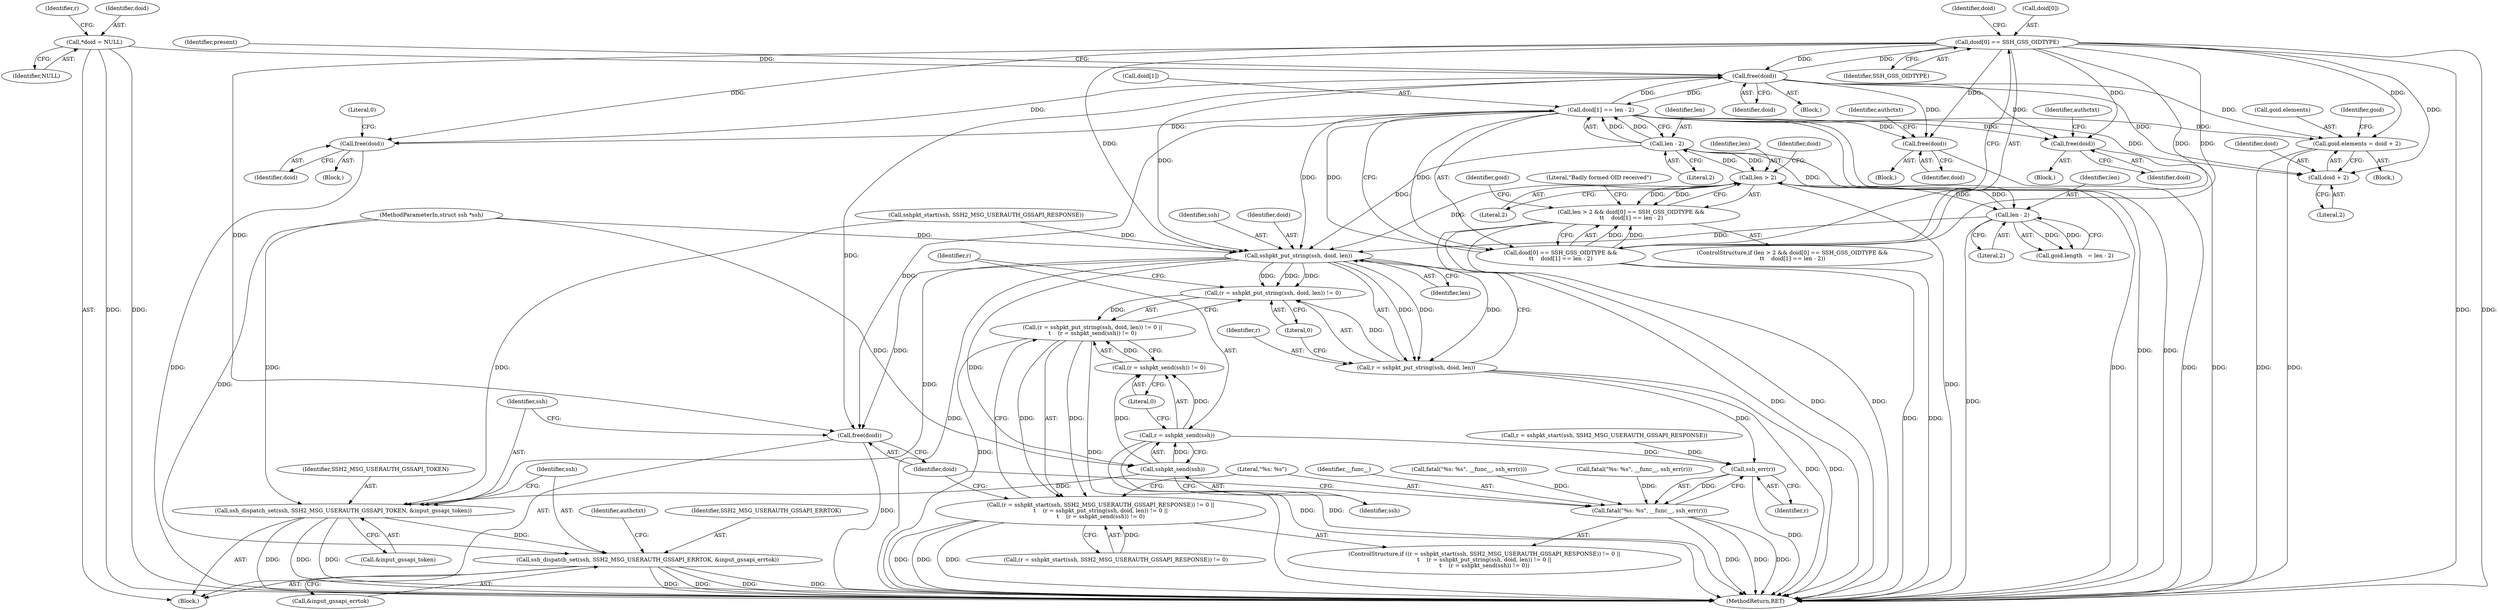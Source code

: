 digraph "0_src_779974d35b4859c07bc3cb8a12c74b43b0a7d1e0@array" {
"1000180" [label="(Call,doid[0] == SSH_GSS_OIDTYPE)"];
"1000153" [label="(Call,free(doid))"];
"1000185" [label="(Call,doid[1] == len - 2)"];
"1000189" [label="(Call,len - 2)"];
"1000176" [label="(Call,len > 2)"];
"1000204" [label="(Call,len - 2)"];
"1000180" [label="(Call,doid[0] == SSH_GSS_OIDTYPE)"];
"1000123" [label="(Call,*doid = NULL)"];
"1000179" [label="(Call,doid[0] == SSH_GSS_OIDTYPE &&\n\t\t    doid[1] == len - 2)"];
"1000175" [label="(Call,len > 2 && doid[0] == SSH_GSS_OIDTYPE &&\n\t\t    doid[1] == len - 2)"];
"1000193" [label="(Call,goid.elements = doid + 2)"];
"1000197" [label="(Call,doid + 2)"];
"1000228" [label="(Call,free(doid))"];
"1000252" [label="(Call,free(doid))"];
"1000272" [label="(Call,free(doid))"];
"1000301" [label="(Call,sshpkt_put_string(ssh, doid, len))"];
"1000298" [label="(Call,(r = sshpkt_put_string(ssh, doid, len)) != 0)"];
"1000297" [label="(Call,(r = sshpkt_put_string(ssh, doid, len)) != 0 ||\n\t    (r = sshpkt_send(ssh)) != 0)"];
"1000289" [label="(Call,(r = sshpkt_start(ssh, SSH2_MSG_USERAUTH_GSSAPI_RESPONSE)) != 0 ||\n\t    (r = sshpkt_put_string(ssh, doid, len)) != 0 ||\n\t    (r = sshpkt_send(ssh)) != 0)"];
"1000299" [label="(Call,r = sshpkt_put_string(ssh, doid, len))"];
"1000315" [label="(Call,ssh_err(r))"];
"1000312" [label="(Call,fatal(\"%s: %s\", __func__, ssh_err(r)))"];
"1000309" [label="(Call,sshpkt_send(ssh))"];
"1000306" [label="(Call,(r = sshpkt_send(ssh)) != 0)"];
"1000307" [label="(Call,r = sshpkt_send(ssh))"];
"1000319" [label="(Call,ssh_dispatch_set(ssh, SSH2_MSG_USERAUTH_GSSAPI_TOKEN, &input_gssapi_token))"];
"1000324" [label="(Call,ssh_dispatch_set(ssh, SSH2_MSG_USERAUTH_GSSAPI_ERRTOK, &input_gssapi_errtok))"];
"1000317" [label="(Call,free(doid))"];
"1000331" [label="(Identifier,authctxt)"];
"1000123" [label="(Call,*doid = NULL)"];
"1000273" [label="(Identifier,doid)"];
"1000317" [label="(Call,free(doid))"];
"1000276" [label="(Identifier,authctxt)"];
"1000326" [label="(Identifier,SSH2_MSG_USERAUTH_GSSAPI_ERRTOK)"];
"1000310" [label="(Identifier,ssh)"];
"1000253" [label="(Identifier,doid)"];
"1000191" [label="(Literal,2)"];
"1000197" [label="(Call,doid + 2)"];
"1000190" [label="(Identifier,len)"];
"1000180" [label="(Call,doid[0] == SSH_GSS_OIDTYPE)"];
"1000307" [label="(Call,r = sshpkt_send(ssh))"];
"1000195" [label="(Identifier,goid)"];
"1000291" [label="(Call,r = sshpkt_start(ssh, SSH2_MSG_USERAUTH_GSSAPI_RESPONSE))"];
"1000204" [label="(Call,len - 2)"];
"1000178" [label="(Literal,2)"];
"1000125" [label="(Identifier,NULL)"];
"1000272" [label="(Call,free(doid))"];
"1000229" [label="(Identifier,doid)"];
"1000302" [label="(Identifier,ssh)"];
"1000186" [label="(Call,doid[1])"];
"1000318" [label="(Identifier,doid)"];
"1000193" [label="(Call,goid.elements = doid + 2)"];
"1000187" [label="(Identifier,doid)"];
"1000300" [label="(Identifier,r)"];
"1000248" [label="(Block,)"];
"1000228" [label="(Call,free(doid))"];
"1000309" [label="(Call,sshpkt_send(ssh))"];
"1000181" [label="(Call,doid[0])"];
"1000154" [label="(Identifier,doid)"];
"1000199" [label="(Literal,2)"];
"1000298" [label="(Call,(r = sshpkt_put_string(ssh, doid, len)) != 0)"];
"1000315" [label="(Call,ssh_err(r))"];
"1000177" [label="(Identifier,len)"];
"1000156" [label="(Identifier,present)"];
"1000306" [label="(Call,(r = sshpkt_send(ssh)) != 0)"];
"1000176" [label="(Call,len > 2)"];
"1000194" [label="(Call,goid.elements)"];
"1000129" [label="(Identifier,r)"];
"1000103" [label="(Block,)"];
"1000321" [label="(Identifier,SSH2_MSG_USERAUTH_GSSAPI_TOKEN)"];
"1000324" [label="(Call,ssh_dispatch_set(ssh, SSH2_MSG_USERAUTH_GSSAPI_ERRTOK, &input_gssapi_errtok))"];
"1000200" [label="(Call,goid.length   = len - 2)"];
"1000189" [label="(Call,len - 2)"];
"1000288" [label="(ControlStructure,if ((r = sshpkt_start(ssh, SSH2_MSG_USERAUTH_GSSAPI_RESPONSE)) != 0 ||\n\t    (r = sshpkt_put_string(ssh, doid, len)) != 0 ||\n\t    (r = sshpkt_send(ssh)) != 0))"];
"1000290" [label="(Call,(r = sshpkt_start(ssh, SSH2_MSG_USERAUTH_GSSAPI_RESPONSE)) != 0)"];
"1000314" [label="(Identifier,__func__)"];
"1000185" [label="(Call,doid[1] == len - 2)"];
"1000322" [label="(Call,&input_gssapi_token)"];
"1000312" [label="(Call,fatal(\"%s: %s\", __func__, ssh_err(r)))"];
"1000202" [label="(Identifier,goid)"];
"1000192" [label="(Block,)"];
"1000124" [label="(Identifier,doid)"];
"1000150" [label="(Block,)"];
"1000316" [label="(Identifier,r)"];
"1000232" [label="(Identifier,authctxt)"];
"1000217" [label="(Literal,\"Badly formed OID received\")"];
"1000327" [label="(Call,&input_gssapi_errtok)"];
"1000325" [label="(Identifier,ssh)"];
"1000255" [label="(Literal,0)"];
"1000304" [label="(Identifier,len)"];
"1000169" [label="(Call,fatal(\"%s: %s\", __func__, ssh_err(r)))"];
"1000198" [label="(Identifier,doid)"];
"1000175" [label="(Call,len > 2 && doid[0] == SSH_GSS_OIDTYPE &&\n\t\t    doid[1] == len - 2)"];
"1000301" [label="(Call,sshpkt_put_string(ssh, doid, len))"];
"1000293" [label="(Call,sshpkt_start(ssh, SSH2_MSG_USERAUTH_GSSAPI_RESPONSE))"];
"1000319" [label="(Call,ssh_dispatch_set(ssh, SSH2_MSG_USERAUTH_GSSAPI_TOKEN, &input_gssapi_token))"];
"1000153" [label="(Call,free(doid))"];
"1000311" [label="(Literal,0)"];
"1000303" [label="(Identifier,doid)"];
"1000299" [label="(Call,r = sshpkt_put_string(ssh, doid, len))"];
"1000313" [label="(Literal,\"%s: %s\")"];
"1000336" [label="(MethodReturn,RET)"];
"1000182" [label="(Identifier,doid)"];
"1000135" [label="(Call,fatal(\"%s: %s\", __func__, ssh_err(r)))"];
"1000206" [label="(Literal,2)"];
"1000205" [label="(Identifier,len)"];
"1000179" [label="(Call,doid[0] == SSH_GSS_OIDTYPE &&\n\t\t    doid[1] == len - 2)"];
"1000174" [label="(ControlStructure,if (len > 2 && doid[0] == SSH_GSS_OIDTYPE &&\n\t\t    doid[1] == len - 2))"];
"1000289" [label="(Call,(r = sshpkt_start(ssh, SSH2_MSG_USERAUTH_GSSAPI_RESPONSE)) != 0 ||\n\t    (r = sshpkt_put_string(ssh, doid, len)) != 0 ||\n\t    (r = sshpkt_send(ssh)) != 0)"];
"1000264" [label="(Block,)"];
"1000184" [label="(Identifier,SSH_GSS_OIDTYPE)"];
"1000227" [label="(Block,)"];
"1000320" [label="(Identifier,ssh)"];
"1000297" [label="(Call,(r = sshpkt_put_string(ssh, doid, len)) != 0 ||\n\t    (r = sshpkt_send(ssh)) != 0)"];
"1000102" [label="(MethodParameterIn,struct ssh *ssh)"];
"1000305" [label="(Literal,0)"];
"1000308" [label="(Identifier,r)"];
"1000252" [label="(Call,free(doid))"];
"1000180" -> "1000179"  [label="AST: "];
"1000180" -> "1000184"  [label="CFG: "];
"1000181" -> "1000180"  [label="AST: "];
"1000184" -> "1000180"  [label="AST: "];
"1000187" -> "1000180"  [label="CFG: "];
"1000179" -> "1000180"  [label="CFG: "];
"1000180" -> "1000336"  [label="DDG: "];
"1000180" -> "1000336"  [label="DDG: "];
"1000180" -> "1000153"  [label="DDG: "];
"1000180" -> "1000179"  [label="DDG: "];
"1000180" -> "1000179"  [label="DDG: "];
"1000153" -> "1000180"  [label="DDG: "];
"1000180" -> "1000193"  [label="DDG: "];
"1000180" -> "1000197"  [label="DDG: "];
"1000180" -> "1000228"  [label="DDG: "];
"1000180" -> "1000252"  [label="DDG: "];
"1000180" -> "1000272"  [label="DDG: "];
"1000180" -> "1000301"  [label="DDG: "];
"1000180" -> "1000317"  [label="DDG: "];
"1000153" -> "1000150"  [label="AST: "];
"1000153" -> "1000154"  [label="CFG: "];
"1000154" -> "1000153"  [label="AST: "];
"1000156" -> "1000153"  [label="CFG: "];
"1000185" -> "1000153"  [label="DDG: "];
"1000123" -> "1000153"  [label="DDG: "];
"1000153" -> "1000185"  [label="DDG: "];
"1000153" -> "1000193"  [label="DDG: "];
"1000153" -> "1000197"  [label="DDG: "];
"1000153" -> "1000228"  [label="DDG: "];
"1000153" -> "1000252"  [label="DDG: "];
"1000153" -> "1000272"  [label="DDG: "];
"1000153" -> "1000301"  [label="DDG: "];
"1000153" -> "1000317"  [label="DDG: "];
"1000185" -> "1000179"  [label="AST: "];
"1000185" -> "1000189"  [label="CFG: "];
"1000186" -> "1000185"  [label="AST: "];
"1000189" -> "1000185"  [label="AST: "];
"1000179" -> "1000185"  [label="CFG: "];
"1000185" -> "1000336"  [label="DDG: "];
"1000185" -> "1000336"  [label="DDG: "];
"1000185" -> "1000179"  [label="DDG: "];
"1000185" -> "1000179"  [label="DDG: "];
"1000189" -> "1000185"  [label="DDG: "];
"1000189" -> "1000185"  [label="DDG: "];
"1000185" -> "1000193"  [label="DDG: "];
"1000185" -> "1000197"  [label="DDG: "];
"1000185" -> "1000228"  [label="DDG: "];
"1000185" -> "1000252"  [label="DDG: "];
"1000185" -> "1000272"  [label="DDG: "];
"1000185" -> "1000301"  [label="DDG: "];
"1000185" -> "1000317"  [label="DDG: "];
"1000189" -> "1000191"  [label="CFG: "];
"1000190" -> "1000189"  [label="AST: "];
"1000191" -> "1000189"  [label="AST: "];
"1000189" -> "1000336"  [label="DDG: "];
"1000189" -> "1000176"  [label="DDG: "];
"1000176" -> "1000189"  [label="DDG: "];
"1000189" -> "1000204"  [label="DDG: "];
"1000189" -> "1000301"  [label="DDG: "];
"1000176" -> "1000175"  [label="AST: "];
"1000176" -> "1000178"  [label="CFG: "];
"1000177" -> "1000176"  [label="AST: "];
"1000178" -> "1000176"  [label="AST: "];
"1000182" -> "1000176"  [label="CFG: "];
"1000175" -> "1000176"  [label="CFG: "];
"1000176" -> "1000336"  [label="DDG: "];
"1000176" -> "1000175"  [label="DDG: "];
"1000176" -> "1000175"  [label="DDG: "];
"1000204" -> "1000176"  [label="DDG: "];
"1000176" -> "1000204"  [label="DDG: "];
"1000176" -> "1000301"  [label="DDG: "];
"1000204" -> "1000200"  [label="AST: "];
"1000204" -> "1000206"  [label="CFG: "];
"1000205" -> "1000204"  [label="AST: "];
"1000206" -> "1000204"  [label="AST: "];
"1000200" -> "1000204"  [label="CFG: "];
"1000204" -> "1000336"  [label="DDG: "];
"1000204" -> "1000200"  [label="DDG: "];
"1000204" -> "1000200"  [label="DDG: "];
"1000204" -> "1000301"  [label="DDG: "];
"1000123" -> "1000103"  [label="AST: "];
"1000123" -> "1000125"  [label="CFG: "];
"1000124" -> "1000123"  [label="AST: "];
"1000125" -> "1000123"  [label="AST: "];
"1000129" -> "1000123"  [label="CFG: "];
"1000123" -> "1000336"  [label="DDG: "];
"1000123" -> "1000336"  [label="DDG: "];
"1000179" -> "1000175"  [label="AST: "];
"1000175" -> "1000179"  [label="CFG: "];
"1000179" -> "1000336"  [label="DDG: "];
"1000179" -> "1000336"  [label="DDG: "];
"1000179" -> "1000175"  [label="DDG: "];
"1000179" -> "1000175"  [label="DDG: "];
"1000175" -> "1000174"  [label="AST: "];
"1000195" -> "1000175"  [label="CFG: "];
"1000217" -> "1000175"  [label="CFG: "];
"1000175" -> "1000336"  [label="DDG: "];
"1000175" -> "1000336"  [label="DDG: "];
"1000175" -> "1000336"  [label="DDG: "];
"1000193" -> "1000192"  [label="AST: "];
"1000193" -> "1000197"  [label="CFG: "];
"1000194" -> "1000193"  [label="AST: "];
"1000197" -> "1000193"  [label="AST: "];
"1000202" -> "1000193"  [label="CFG: "];
"1000193" -> "1000336"  [label="DDG: "];
"1000193" -> "1000336"  [label="DDG: "];
"1000197" -> "1000199"  [label="CFG: "];
"1000198" -> "1000197"  [label="AST: "];
"1000199" -> "1000197"  [label="AST: "];
"1000228" -> "1000227"  [label="AST: "];
"1000228" -> "1000229"  [label="CFG: "];
"1000229" -> "1000228"  [label="AST: "];
"1000232" -> "1000228"  [label="CFG: "];
"1000228" -> "1000336"  [label="DDG: "];
"1000252" -> "1000248"  [label="AST: "];
"1000252" -> "1000253"  [label="CFG: "];
"1000253" -> "1000252"  [label="AST: "];
"1000255" -> "1000252"  [label="CFG: "];
"1000252" -> "1000336"  [label="DDG: "];
"1000272" -> "1000264"  [label="AST: "];
"1000272" -> "1000273"  [label="CFG: "];
"1000273" -> "1000272"  [label="AST: "];
"1000276" -> "1000272"  [label="CFG: "];
"1000272" -> "1000336"  [label="DDG: "];
"1000301" -> "1000299"  [label="AST: "];
"1000301" -> "1000304"  [label="CFG: "];
"1000302" -> "1000301"  [label="AST: "];
"1000303" -> "1000301"  [label="AST: "];
"1000304" -> "1000301"  [label="AST: "];
"1000299" -> "1000301"  [label="CFG: "];
"1000301" -> "1000336"  [label="DDG: "];
"1000301" -> "1000298"  [label="DDG: "];
"1000301" -> "1000298"  [label="DDG: "];
"1000301" -> "1000298"  [label="DDG: "];
"1000301" -> "1000299"  [label="DDG: "];
"1000301" -> "1000299"  [label="DDG: "];
"1000301" -> "1000299"  [label="DDG: "];
"1000293" -> "1000301"  [label="DDG: "];
"1000102" -> "1000301"  [label="DDG: "];
"1000301" -> "1000309"  [label="DDG: "];
"1000301" -> "1000317"  [label="DDG: "];
"1000301" -> "1000319"  [label="DDG: "];
"1000298" -> "1000297"  [label="AST: "];
"1000298" -> "1000305"  [label="CFG: "];
"1000299" -> "1000298"  [label="AST: "];
"1000305" -> "1000298"  [label="AST: "];
"1000308" -> "1000298"  [label="CFG: "];
"1000297" -> "1000298"  [label="CFG: "];
"1000298" -> "1000297"  [label="DDG: "];
"1000299" -> "1000298"  [label="DDG: "];
"1000297" -> "1000289"  [label="AST: "];
"1000297" -> "1000306"  [label="CFG: "];
"1000306" -> "1000297"  [label="AST: "];
"1000289" -> "1000297"  [label="CFG: "];
"1000297" -> "1000336"  [label="DDG: "];
"1000297" -> "1000336"  [label="DDG: "];
"1000297" -> "1000289"  [label="DDG: "];
"1000297" -> "1000289"  [label="DDG: "];
"1000306" -> "1000297"  [label="DDG: "];
"1000289" -> "1000288"  [label="AST: "];
"1000289" -> "1000290"  [label="CFG: "];
"1000290" -> "1000289"  [label="AST: "];
"1000313" -> "1000289"  [label="CFG: "];
"1000318" -> "1000289"  [label="CFG: "];
"1000289" -> "1000336"  [label="DDG: "];
"1000289" -> "1000336"  [label="DDG: "];
"1000289" -> "1000336"  [label="DDG: "];
"1000290" -> "1000289"  [label="DDG: "];
"1000300" -> "1000299"  [label="AST: "];
"1000305" -> "1000299"  [label="CFG: "];
"1000299" -> "1000336"  [label="DDG: "];
"1000299" -> "1000336"  [label="DDG: "];
"1000299" -> "1000315"  [label="DDG: "];
"1000315" -> "1000312"  [label="AST: "];
"1000315" -> "1000316"  [label="CFG: "];
"1000316" -> "1000315"  [label="AST: "];
"1000312" -> "1000315"  [label="CFG: "];
"1000315" -> "1000336"  [label="DDG: "];
"1000315" -> "1000312"  [label="DDG: "];
"1000291" -> "1000315"  [label="DDG: "];
"1000307" -> "1000315"  [label="DDG: "];
"1000312" -> "1000288"  [label="AST: "];
"1000313" -> "1000312"  [label="AST: "];
"1000314" -> "1000312"  [label="AST: "];
"1000318" -> "1000312"  [label="CFG: "];
"1000312" -> "1000336"  [label="DDG: "];
"1000312" -> "1000336"  [label="DDG: "];
"1000312" -> "1000336"  [label="DDG: "];
"1000169" -> "1000312"  [label="DDG: "];
"1000135" -> "1000312"  [label="DDG: "];
"1000309" -> "1000307"  [label="AST: "];
"1000309" -> "1000310"  [label="CFG: "];
"1000310" -> "1000309"  [label="AST: "];
"1000307" -> "1000309"  [label="CFG: "];
"1000309" -> "1000306"  [label="DDG: "];
"1000309" -> "1000307"  [label="DDG: "];
"1000102" -> "1000309"  [label="DDG: "];
"1000309" -> "1000319"  [label="DDG: "];
"1000306" -> "1000311"  [label="CFG: "];
"1000307" -> "1000306"  [label="AST: "];
"1000311" -> "1000306"  [label="AST: "];
"1000307" -> "1000306"  [label="DDG: "];
"1000308" -> "1000307"  [label="AST: "];
"1000311" -> "1000307"  [label="CFG: "];
"1000307" -> "1000336"  [label="DDG: "];
"1000307" -> "1000336"  [label="DDG: "];
"1000319" -> "1000103"  [label="AST: "];
"1000319" -> "1000322"  [label="CFG: "];
"1000320" -> "1000319"  [label="AST: "];
"1000321" -> "1000319"  [label="AST: "];
"1000322" -> "1000319"  [label="AST: "];
"1000325" -> "1000319"  [label="CFG: "];
"1000319" -> "1000336"  [label="DDG: "];
"1000319" -> "1000336"  [label="DDG: "];
"1000319" -> "1000336"  [label="DDG: "];
"1000293" -> "1000319"  [label="DDG: "];
"1000102" -> "1000319"  [label="DDG: "];
"1000319" -> "1000324"  [label="DDG: "];
"1000324" -> "1000103"  [label="AST: "];
"1000324" -> "1000327"  [label="CFG: "];
"1000325" -> "1000324"  [label="AST: "];
"1000326" -> "1000324"  [label="AST: "];
"1000327" -> "1000324"  [label="AST: "];
"1000331" -> "1000324"  [label="CFG: "];
"1000324" -> "1000336"  [label="DDG: "];
"1000324" -> "1000336"  [label="DDG: "];
"1000324" -> "1000336"  [label="DDG: "];
"1000324" -> "1000336"  [label="DDG: "];
"1000102" -> "1000324"  [label="DDG: "];
"1000317" -> "1000103"  [label="AST: "];
"1000317" -> "1000318"  [label="CFG: "];
"1000318" -> "1000317"  [label="AST: "];
"1000320" -> "1000317"  [label="CFG: "];
"1000317" -> "1000336"  [label="DDG: "];
}
